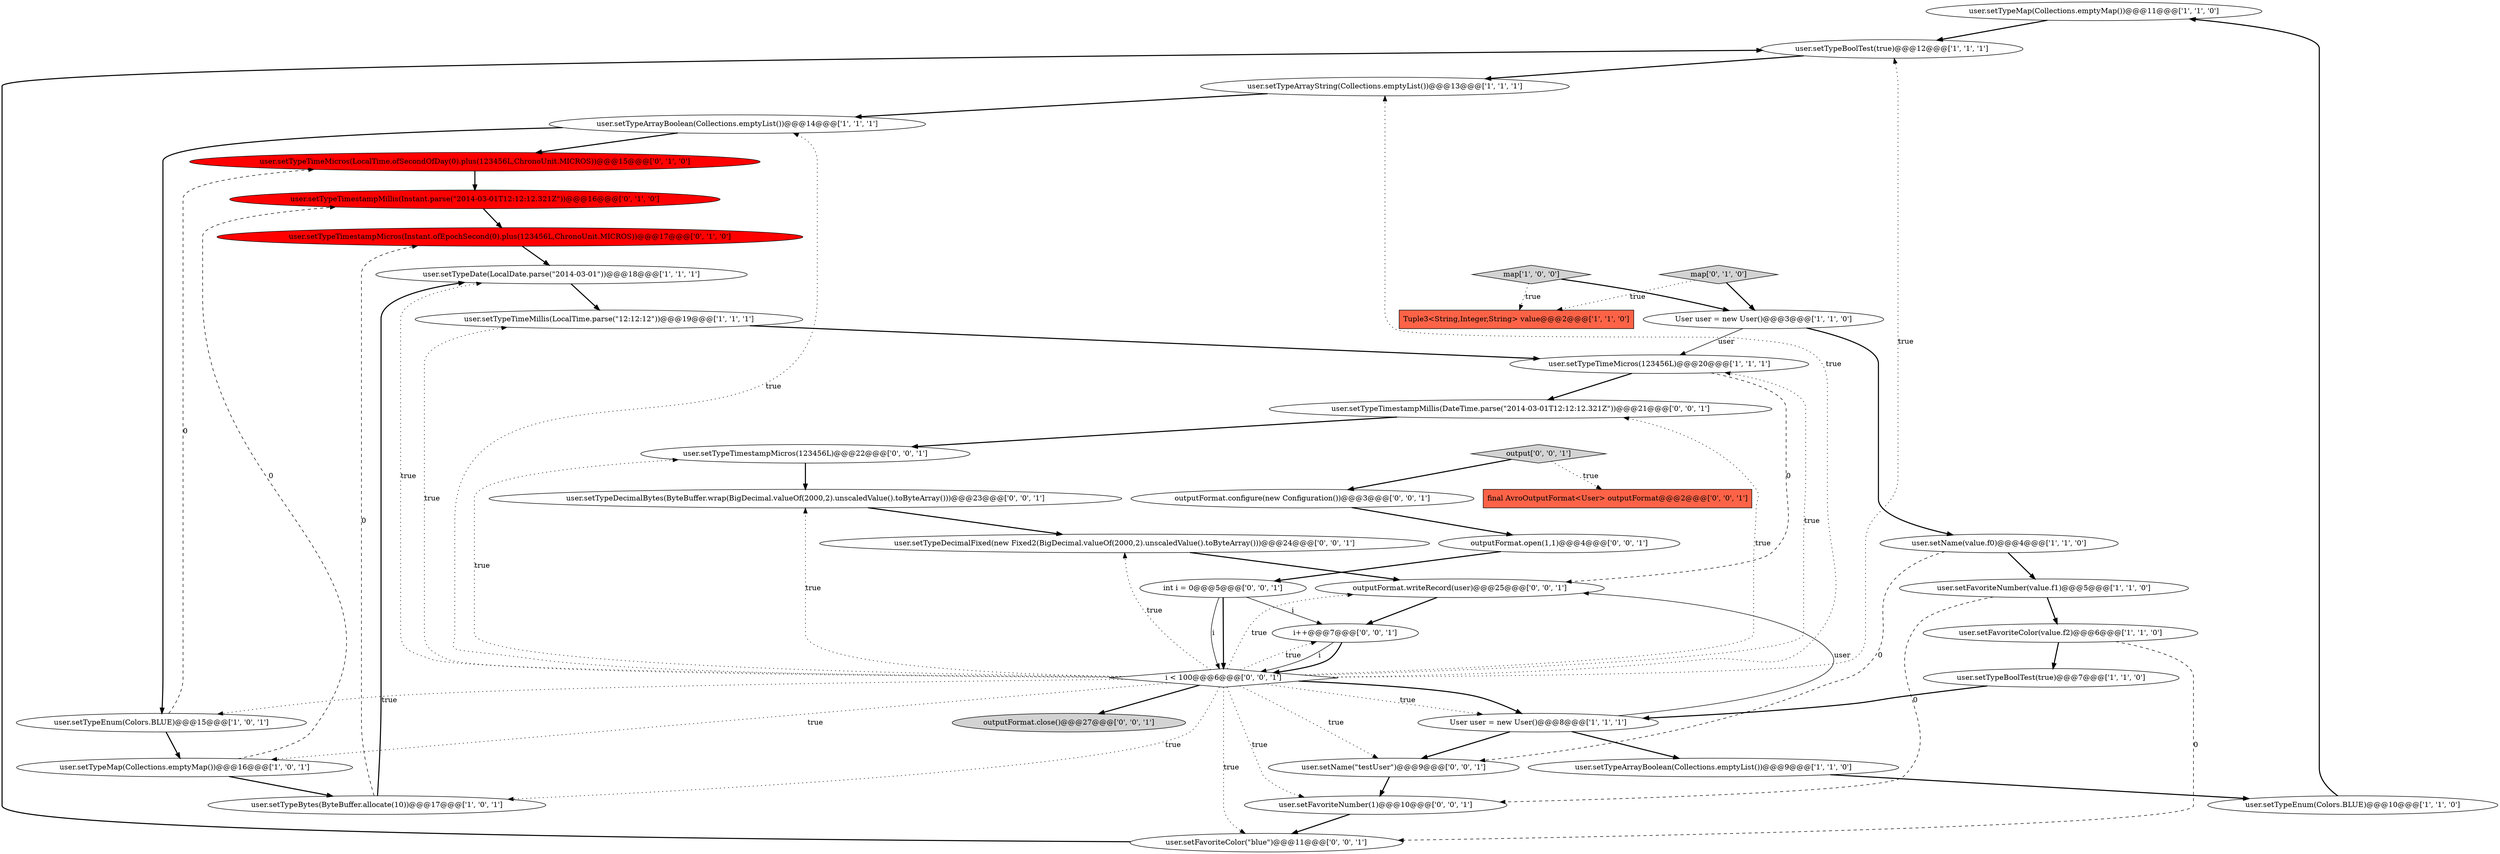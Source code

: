 digraph {
13 [style = filled, label = "user.setTypeMap(Collections.emptyMap())@@@11@@@['1', '1', '0']", fillcolor = white, shape = ellipse image = "AAA0AAABBB1BBB"];
20 [style = filled, label = "user.setTypeTimeMicros(LocalTime.ofSecondOfDay(0).plus(123456L,ChronoUnit.MICROS))@@@15@@@['0', '1', '0']", fillcolor = red, shape = ellipse image = "AAA1AAABBB2BBB"];
31 [style = filled, label = "user.setFavoriteColor(\"blue\")@@@11@@@['0', '0', '1']", fillcolor = white, shape = ellipse image = "AAA0AAABBB3BBB"];
38 [style = filled, label = "i < 100@@@6@@@['0', '0', '1']", fillcolor = white, shape = diamond image = "AAA0AAABBB3BBB"];
6 [style = filled, label = "user.setTypeTimeMillis(LocalTime.parse(\"12:12:12\"))@@@19@@@['1', '1', '1']", fillcolor = white, shape = ellipse image = "AAA0AAABBB1BBB"];
28 [style = filled, label = "user.setTypeDecimalFixed(new Fixed2(BigDecimal.valueOf(2000,2).unscaledValue().toByteArray()))@@@24@@@['0', '0', '1']", fillcolor = white, shape = ellipse image = "AAA0AAABBB3BBB"];
25 [style = filled, label = "outputFormat.open(1,1)@@@4@@@['0', '0', '1']", fillcolor = white, shape = ellipse image = "AAA0AAABBB3BBB"];
4 [style = filled, label = "user.setName(value.f0)@@@4@@@['1', '1', '0']", fillcolor = white, shape = ellipse image = "AAA0AAABBB1BBB"];
23 [style = filled, label = "map['0', '1', '0']", fillcolor = lightgray, shape = diamond image = "AAA0AAABBB2BBB"];
35 [style = filled, label = "user.setName(\"testUser\")@@@9@@@['0', '0', '1']", fillcolor = white, shape = ellipse image = "AAA0AAABBB3BBB"];
3 [style = filled, label = "user.setTypeBoolTest(true)@@@12@@@['1', '1', '1']", fillcolor = white, shape = ellipse image = "AAA0AAABBB1BBB"];
11 [style = filled, label = "map['1', '0', '0']", fillcolor = lightgray, shape = diamond image = "AAA0AAABBB1BBB"];
8 [style = filled, label = "user.setTypeDate(LocalDate.parse(\"2014-03-01\"))@@@18@@@['1', '1', '1']", fillcolor = white, shape = ellipse image = "AAA0AAABBB1BBB"];
15 [style = filled, label = "user.setTypeEnum(Colors.BLUE)@@@15@@@['1', '0', '1']", fillcolor = white, shape = ellipse image = "AAA0AAABBB1BBB"];
18 [style = filled, label = "user.setTypeBytes(ByteBuffer.allocate(10))@@@17@@@['1', '0', '1']", fillcolor = white, shape = ellipse image = "AAA0AAABBB1BBB"];
29 [style = filled, label = "user.setTypeTimestampMicros(123456L)@@@22@@@['0', '0', '1']", fillcolor = white, shape = ellipse image = "AAA0AAABBB3BBB"];
39 [style = filled, label = "outputFormat.close()@@@27@@@['0', '0', '1']", fillcolor = lightgray, shape = ellipse image = "AAA0AAABBB3BBB"];
21 [style = filled, label = "user.setTypeTimestampMillis(Instant.parse(\"2014-03-01T12:12:12.321Z\"))@@@16@@@['0', '1', '0']", fillcolor = red, shape = ellipse image = "AAA1AAABBB2BBB"];
33 [style = filled, label = "output['0', '0', '1']", fillcolor = lightgray, shape = diamond image = "AAA0AAABBB3BBB"];
36 [style = filled, label = "user.setTypeTimestampMillis(DateTime.parse(\"2014-03-01T12:12:12.321Z\"))@@@21@@@['0', '0', '1']", fillcolor = white, shape = ellipse image = "AAA0AAABBB3BBB"];
32 [style = filled, label = "int i = 0@@@5@@@['0', '0', '1']", fillcolor = white, shape = ellipse image = "AAA0AAABBB3BBB"];
12 [style = filled, label = "user.setTypeBoolTest(true)@@@7@@@['1', '1', '0']", fillcolor = white, shape = ellipse image = "AAA0AAABBB1BBB"];
7 [style = filled, label = "user.setTypeArrayBoolean(Collections.emptyList())@@@9@@@['1', '1', '0']", fillcolor = white, shape = ellipse image = "AAA0AAABBB1BBB"];
24 [style = filled, label = "i++@@@7@@@['0', '0', '1']", fillcolor = white, shape = ellipse image = "AAA0AAABBB3BBB"];
26 [style = filled, label = "final AvroOutputFormat<User> outputFormat@@@2@@@['0', '0', '1']", fillcolor = tomato, shape = box image = "AAA0AAABBB3BBB"];
30 [style = filled, label = "outputFormat.writeRecord(user)@@@25@@@['0', '0', '1']", fillcolor = white, shape = ellipse image = "AAA0AAABBB3BBB"];
1 [style = filled, label = "user.setTypeArrayBoolean(Collections.emptyList())@@@14@@@['1', '1', '1']", fillcolor = white, shape = ellipse image = "AAA0AAABBB1BBB"];
9 [style = filled, label = "user.setTypeEnum(Colors.BLUE)@@@10@@@['1', '1', '0']", fillcolor = white, shape = ellipse image = "AAA0AAABBB1BBB"];
5 [style = filled, label = "user.setTypeMap(Collections.emptyMap())@@@16@@@['1', '0', '1']", fillcolor = white, shape = ellipse image = "AAA0AAABBB1BBB"];
0 [style = filled, label = "user.setTypeArrayString(Collections.emptyList())@@@13@@@['1', '1', '1']", fillcolor = white, shape = ellipse image = "AAA0AAABBB1BBB"];
22 [style = filled, label = "user.setTypeTimestampMicros(Instant.ofEpochSecond(0).plus(123456L,ChronoUnit.MICROS))@@@17@@@['0', '1', '0']", fillcolor = red, shape = ellipse image = "AAA1AAABBB2BBB"];
34 [style = filled, label = "user.setFavoriteNumber(1)@@@10@@@['0', '0', '1']", fillcolor = white, shape = ellipse image = "AAA0AAABBB3BBB"];
37 [style = filled, label = "outputFormat.configure(new Configuration())@@@3@@@['0', '0', '1']", fillcolor = white, shape = ellipse image = "AAA0AAABBB3BBB"];
10 [style = filled, label = "User user = new User()@@@3@@@['1', '1', '0']", fillcolor = white, shape = ellipse image = "AAA0AAABBB1BBB"];
16 [style = filled, label = "Tuple3<String,Integer,String> value@@@2@@@['1', '1', '0']", fillcolor = tomato, shape = box image = "AAA0AAABBB1BBB"];
27 [style = filled, label = "user.setTypeDecimalBytes(ByteBuffer.wrap(BigDecimal.valueOf(2000,2).unscaledValue().toByteArray()))@@@23@@@['0', '0', '1']", fillcolor = white, shape = ellipse image = "AAA0AAABBB3BBB"];
17 [style = filled, label = "user.setFavoriteColor(value.f2)@@@6@@@['1', '1', '0']", fillcolor = white, shape = ellipse image = "AAA0AAABBB1BBB"];
2 [style = filled, label = "User user = new User()@@@8@@@['1', '1', '1']", fillcolor = white, shape = ellipse image = "AAA0AAABBB1BBB"];
19 [style = filled, label = "user.setFavoriteNumber(value.f1)@@@5@@@['1', '1', '0']", fillcolor = white, shape = ellipse image = "AAA0AAABBB1BBB"];
14 [style = filled, label = "user.setTypeTimeMicros(123456L)@@@20@@@['1', '1', '1']", fillcolor = white, shape = ellipse image = "AAA0AAABBB1BBB"];
2->35 [style = bold, label=""];
23->16 [style = dotted, label="true"];
30->24 [style = bold, label=""];
15->20 [style = dashed, label="0"];
32->24 [style = solid, label="i"];
38->14 [style = dotted, label="true"];
28->30 [style = bold, label=""];
18->22 [style = dashed, label="0"];
38->34 [style = dotted, label="true"];
38->27 [style = dotted, label="true"];
36->29 [style = bold, label=""];
1->15 [style = bold, label=""];
27->28 [style = bold, label=""];
37->25 [style = bold, label=""];
4->19 [style = bold, label=""];
25->32 [style = bold, label=""];
1->20 [style = bold, label=""];
34->31 [style = bold, label=""];
8->6 [style = bold, label=""];
24->38 [style = bold, label=""];
5->18 [style = bold, label=""];
19->17 [style = bold, label=""];
24->38 [style = solid, label="i"];
38->0 [style = dotted, label="true"];
38->6 [style = dotted, label="true"];
38->30 [style = dotted, label="true"];
17->31 [style = dashed, label="0"];
38->39 [style = bold, label=""];
33->26 [style = dotted, label="true"];
15->5 [style = bold, label=""];
3->0 [style = bold, label=""];
38->2 [style = bold, label=""];
38->1 [style = dotted, label="true"];
38->18 [style = dotted, label="true"];
32->38 [style = solid, label="i"];
20->21 [style = bold, label=""];
6->14 [style = bold, label=""];
7->9 [style = bold, label=""];
22->8 [style = bold, label=""];
32->38 [style = bold, label=""];
29->27 [style = bold, label=""];
38->24 [style = dotted, label="true"];
12->2 [style = bold, label=""];
38->3 [style = dotted, label="true"];
17->12 [style = bold, label=""];
19->34 [style = dashed, label="0"];
10->14 [style = solid, label="user"];
38->15 [style = dotted, label="true"];
13->3 [style = bold, label=""];
38->28 [style = dotted, label="true"];
21->22 [style = bold, label=""];
11->10 [style = bold, label=""];
38->35 [style = dotted, label="true"];
0->1 [style = bold, label=""];
38->8 [style = dotted, label="true"];
38->2 [style = dotted, label="true"];
14->30 [style = dashed, label="0"];
10->4 [style = bold, label=""];
23->10 [style = bold, label=""];
11->16 [style = dotted, label="true"];
38->31 [style = dotted, label="true"];
5->21 [style = dashed, label="0"];
18->8 [style = bold, label=""];
2->30 [style = solid, label="user"];
2->7 [style = bold, label=""];
38->29 [style = dotted, label="true"];
31->3 [style = bold, label=""];
35->34 [style = bold, label=""];
33->37 [style = bold, label=""];
38->5 [style = dotted, label="true"];
38->36 [style = dotted, label="true"];
4->35 [style = dashed, label="0"];
9->13 [style = bold, label=""];
14->36 [style = bold, label=""];
}
